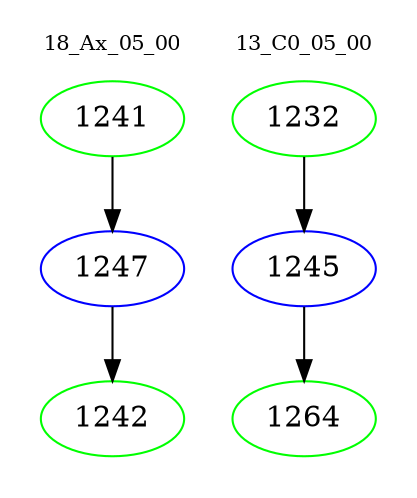 digraph{
subgraph cluster_0 {
color = white
label = "18_Ax_05_00";
fontsize=10;
T0_1241 [label="1241", color="green"]
T0_1241 -> T0_1247 [color="black"]
T0_1247 [label="1247", color="blue"]
T0_1247 -> T0_1242 [color="black"]
T0_1242 [label="1242", color="green"]
}
subgraph cluster_1 {
color = white
label = "13_C0_05_00";
fontsize=10;
T1_1232 [label="1232", color="green"]
T1_1232 -> T1_1245 [color="black"]
T1_1245 [label="1245", color="blue"]
T1_1245 -> T1_1264 [color="black"]
T1_1264 [label="1264", color="green"]
}
}
